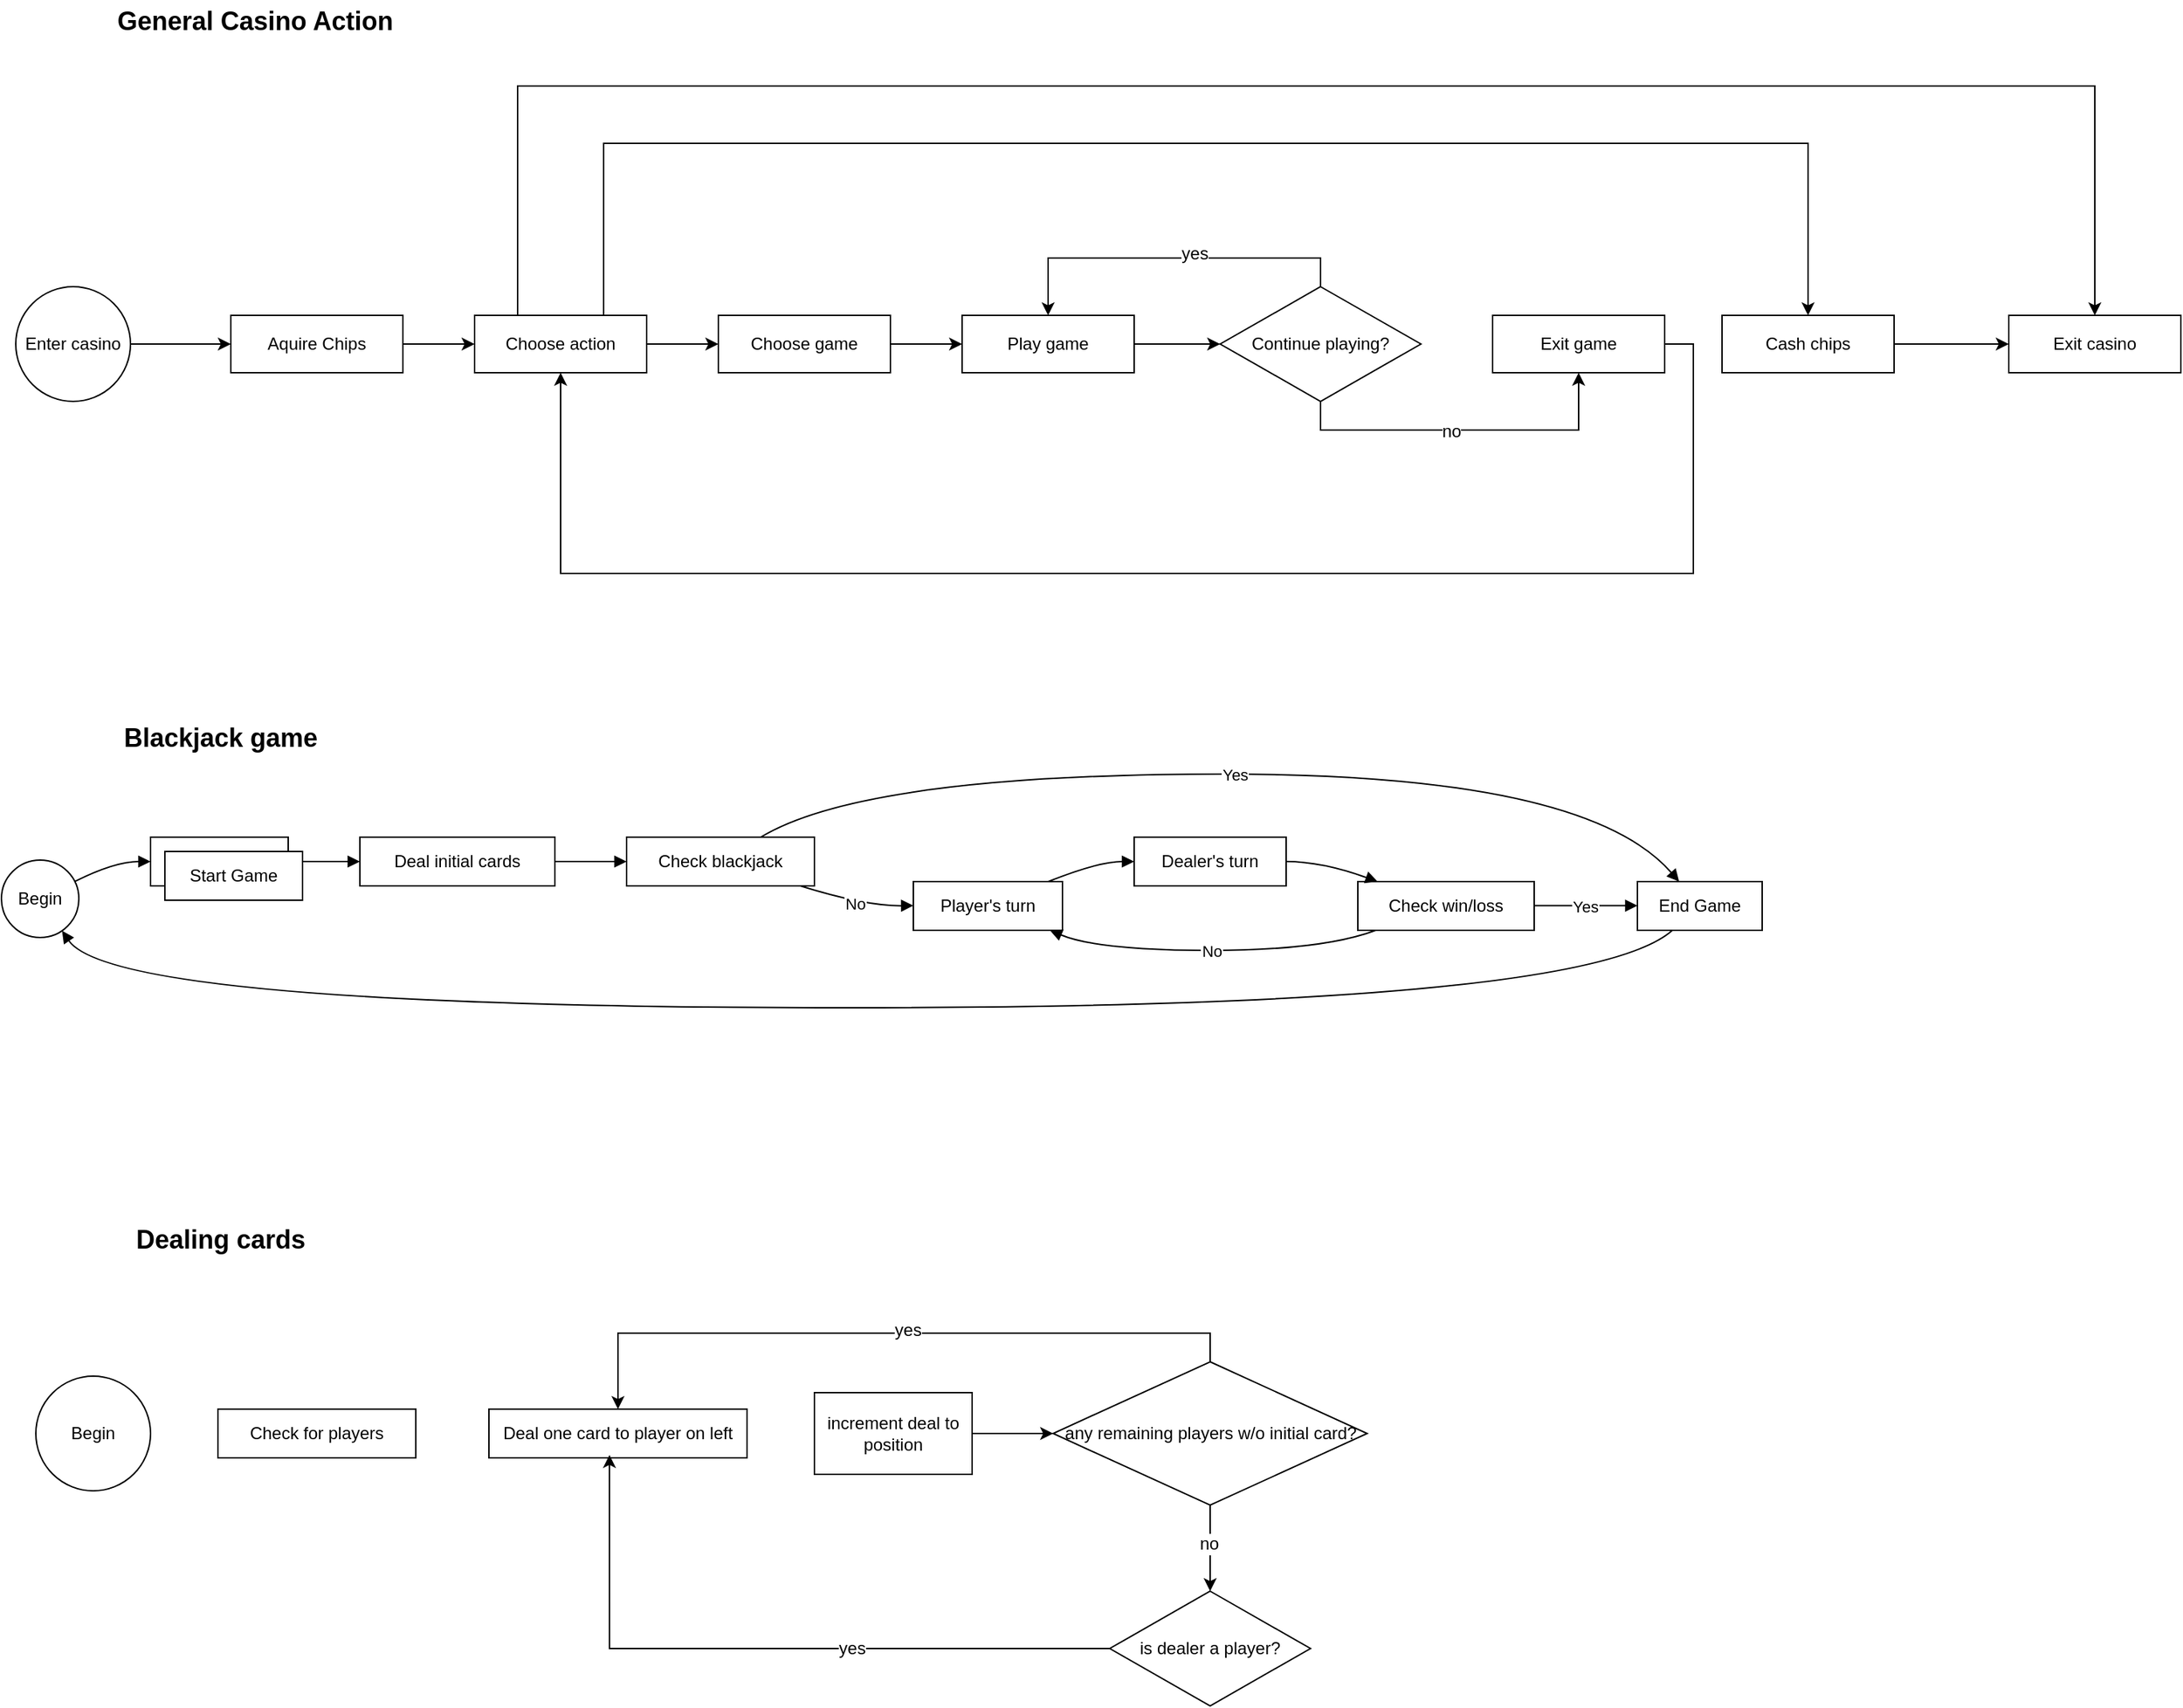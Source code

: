 <mxfile version="22.1.5" type="github">
  <diagram name="Page-1" id="v8-KR8JvQsyaatklAiML">
    <mxGraphModel dx="1434" dy="764" grid="1" gridSize="10" guides="1" tooltips="1" connect="1" arrows="1" fold="1" page="1" pageScale="1" pageWidth="850" pageHeight="1100" math="0" shadow="0">
      <root>
        <mxCell id="0" />
        <mxCell id="1" parent="0" />
        <mxCell id="2" value="Begin" style="ellipse;aspect=fixed;strokeWidth=1;whiteSpace=wrap;" parent="1" vertex="1">
          <mxGeometry y="690" width="54" height="54" as="geometry" />
        </mxCell>
        <mxCell id="3" value="Start Game" style="whiteSpace=wrap;strokeWidth=1;" parent="1" vertex="1">
          <mxGeometry x="104" y="674" width="96" height="34" as="geometry" />
        </mxCell>
        <mxCell id="4" value="Deal initial cards" style="whiteSpace=wrap;strokeWidth=1;" parent="1" vertex="1">
          <mxGeometry x="250" y="674" width="136" height="34" as="geometry" />
        </mxCell>
        <mxCell id="5" value="Check blackjack" style="whiteSpace=wrap;strokeWidth=1;" parent="1" vertex="1">
          <mxGeometry x="436" y="674" width="131" height="34" as="geometry" />
        </mxCell>
        <mxCell id="6" value="Player&#39;s turn" style="whiteSpace=wrap;strokeWidth=1;" parent="1" vertex="1">
          <mxGeometry x="636" y="705" width="104" height="34" as="geometry" />
        </mxCell>
        <mxCell id="7" value="Dealer&#39;s turn" style="whiteSpace=wrap;strokeWidth=1;" parent="1" vertex="1">
          <mxGeometry x="790" y="674" width="106" height="34" as="geometry" />
        </mxCell>
        <mxCell id="8" value="Check win/loss" style="whiteSpace=wrap;strokeWidth=1;" parent="1" vertex="1">
          <mxGeometry x="946" y="705" width="123" height="34" as="geometry" />
        </mxCell>
        <mxCell id="9" value="End Game" style="whiteSpace=wrap;strokeWidth=1;" parent="1" vertex="1">
          <mxGeometry x="1141" y="705" width="87" height="34" as="geometry" />
        </mxCell>
        <mxCell id="10" value="" style="curved=1;startArrow=none;endArrow=block;exitX=1.002;exitY=0.25;entryX=0.001;entryY=0.5;strokeWidth=1;" parent="1" source="2" target="3" edge="1">
          <mxGeometry relative="1" as="geometry">
            <Array as="points">
              <mxPoint x="79" y="691" />
            </Array>
          </mxGeometry>
        </mxCell>
        <mxCell id="11" value="" style="curved=1;startArrow=none;endArrow=block;exitX=1.002;exitY=0.5;entryX=0.001;entryY=0.5;strokeWidth=1;" parent="1" source="3" target="4" edge="1">
          <mxGeometry relative="1" as="geometry">
            <Array as="points" />
          </mxGeometry>
        </mxCell>
        <mxCell id="12" value="" style="curved=1;startArrow=none;endArrow=block;exitX=1.002;exitY=0.5;entryX=0.003;entryY=0.5;strokeWidth=1;" parent="1" source="4" target="5" edge="1">
          <mxGeometry relative="1" as="geometry">
            <Array as="points" />
          </mxGeometry>
        </mxCell>
        <mxCell id="13" value="Yes" style="curved=1;startArrow=none;endArrow=block;exitX=0.714;exitY=0;entryX=0.332;entryY=-0.007;strokeWidth=1;" parent="1" source="5" target="9" edge="1">
          <mxGeometry relative="1" as="geometry">
            <Array as="points">
              <mxPoint x="602" y="630" />
              <mxPoint x="1105" y="630" />
            </Array>
          </mxGeometry>
        </mxCell>
        <mxCell id="14" value="No" style="curved=1;startArrow=none;endArrow=block;exitX=0.925;exitY=1;entryX=0.003;entryY=0.493;strokeWidth=1;" parent="1" source="5" target="6" edge="1">
          <mxGeometry relative="1" as="geometry">
            <Array as="points">
              <mxPoint x="602" y="722" />
            </Array>
          </mxGeometry>
        </mxCell>
        <mxCell id="15" value="" style="curved=1;startArrow=none;endArrow=block;exitX=0.91;exitY=-0.007;entryX=0.001;entryY=0.5;strokeWidth=1;" parent="1" source="6" target="7" edge="1">
          <mxGeometry relative="1" as="geometry">
            <Array as="points">
              <mxPoint x="765" y="691" />
            </Array>
          </mxGeometry>
        </mxCell>
        <mxCell id="16" value="" style="curved=1;startArrow=none;endArrow=block;exitX=0.996;exitY=0.5;entryX=0.107;entryY=-0.007;strokeWidth=1;" parent="1" source="7" target="8" edge="1">
          <mxGeometry relative="1" as="geometry">
            <Array as="points">
              <mxPoint x="921" y="691" />
            </Array>
          </mxGeometry>
        </mxCell>
        <mxCell id="17" value="Yes" style="curved=1;startArrow=none;endArrow=block;exitX=0.994;exitY=0.493;entryX=-0.001;entryY=0.493;strokeWidth=1;" parent="1" source="8" target="9" edge="1">
          <mxGeometry relative="1" as="geometry">
            <Array as="points" />
          </mxGeometry>
        </mxCell>
        <mxCell id="18" value="No" style="curved=1;startArrow=none;endArrow=block;exitX=0.107;exitY=0.993;entryX=0.91;entryY=0.993;strokeWidth=1;" parent="1" source="8" target="6" edge="1">
          <mxGeometry relative="1" as="geometry">
            <Array as="points">
              <mxPoint x="921" y="753" />
              <mxPoint x="765" y="753" />
            </Array>
          </mxGeometry>
        </mxCell>
        <mxCell id="19" value="" style="curved=1;startArrow=none;endArrow=block;exitX=0.283;exitY=0.993;entryX=0.843;entryY=1.001;strokeWidth=1;" parent="1" source="9" target="2" edge="1">
          <mxGeometry relative="1" as="geometry">
            <Array as="points">
              <mxPoint x="1105" y="793" />
              <mxPoint x="79" y="793" />
            </Array>
          </mxGeometry>
        </mxCell>
        <mxCell id="gmbwRz2twySQBHAZEDax-34" style="edgeStyle=orthogonalEdgeStyle;rounded=0;orthogonalLoop=1;jettySize=auto;html=1;exitX=1;exitY=0.5;exitDx=0;exitDy=0;entryX=0;entryY=0.5;entryDx=0;entryDy=0;fontFamily=Helvetica;fontSize=12;fontColor=default;" edge="1" parent="1" source="gmbwRz2twySQBHAZEDax-19" target="gmbwRz2twySQBHAZEDax-20">
          <mxGeometry relative="1" as="geometry" />
        </mxCell>
        <mxCell id="gmbwRz2twySQBHAZEDax-19" value="Enter casino" style="ellipse;whiteSpace=wrap;html=1;" vertex="1" parent="1">
          <mxGeometry x="10" y="290" width="80" height="80" as="geometry" />
        </mxCell>
        <mxCell id="gmbwRz2twySQBHAZEDax-33" style="edgeStyle=orthogonalEdgeStyle;rounded=0;orthogonalLoop=1;jettySize=auto;html=1;exitX=1;exitY=0.5;exitDx=0;exitDy=0;entryX=0;entryY=0.5;entryDx=0;entryDy=0;fontFamily=Helvetica;fontSize=12;fontColor=default;" edge="1" parent="1" source="gmbwRz2twySQBHAZEDax-20" target="gmbwRz2twySQBHAZEDax-44">
          <mxGeometry relative="1" as="geometry">
            <mxPoint x="355" y="330" as="targetPoint" />
          </mxGeometry>
        </mxCell>
        <mxCell id="gmbwRz2twySQBHAZEDax-20" value="Aquire Chips" style="whiteSpace=wrap;html=1;strokeWidth=1;" vertex="1" parent="1">
          <mxGeometry x="160" y="310" width="120" height="40" as="geometry" />
        </mxCell>
        <mxCell id="gmbwRz2twySQBHAZEDax-38" style="edgeStyle=orthogonalEdgeStyle;rounded=0;orthogonalLoop=1;jettySize=auto;html=1;exitX=1;exitY=0.5;exitDx=0;exitDy=0;entryX=0;entryY=0.5;entryDx=0;entryDy=0;fontFamily=Helvetica;fontSize=12;fontColor=default;" edge="1" parent="1" source="gmbwRz2twySQBHAZEDax-21" target="gmbwRz2twySQBHAZEDax-22">
          <mxGeometry relative="1" as="geometry" />
        </mxCell>
        <mxCell id="gmbwRz2twySQBHAZEDax-21" value="Play game" style="whiteSpace=wrap;html=1;strokeWidth=1;" vertex="1" parent="1">
          <mxGeometry x="670" y="310" width="120" height="40" as="geometry" />
        </mxCell>
        <mxCell id="gmbwRz2twySQBHAZEDax-24" style="edgeStyle=orthogonalEdgeStyle;rounded=0;orthogonalLoop=1;jettySize=auto;html=1;exitX=0.5;exitY=0;exitDx=0;exitDy=0;entryX=0.5;entryY=0;entryDx=0;entryDy=0;fontFamily=Helvetica;fontSize=12;fontColor=default;" edge="1" parent="1" source="gmbwRz2twySQBHAZEDax-22" target="gmbwRz2twySQBHAZEDax-21">
          <mxGeometry relative="1" as="geometry" />
        </mxCell>
        <mxCell id="gmbwRz2twySQBHAZEDax-25" value="yes" style="edgeLabel;html=1;align=center;verticalAlign=middle;resizable=0;points=[];fontSize=12;fontFamily=Helvetica;fontColor=default;" vertex="1" connectable="0" parent="gmbwRz2twySQBHAZEDax-24">
          <mxGeometry x="-0.136" y="-3" relative="1" as="geometry">
            <mxPoint as="offset" />
          </mxGeometry>
        </mxCell>
        <mxCell id="gmbwRz2twySQBHAZEDax-30" style="edgeStyle=orthogonalEdgeStyle;rounded=0;orthogonalLoop=1;jettySize=auto;html=1;exitX=0.5;exitY=1;exitDx=0;exitDy=0;entryX=0.5;entryY=1;entryDx=0;entryDy=0;fontFamily=Helvetica;fontSize=12;fontColor=default;" edge="1" parent="1" source="gmbwRz2twySQBHAZEDax-22" target="gmbwRz2twySQBHAZEDax-27">
          <mxGeometry relative="1" as="geometry" />
        </mxCell>
        <mxCell id="gmbwRz2twySQBHAZEDax-31" value="no" style="edgeLabel;html=1;align=center;verticalAlign=middle;resizable=0;points=[];fontSize=12;fontFamily=Helvetica;fontColor=default;" vertex="1" connectable="0" parent="gmbwRz2twySQBHAZEDax-30">
          <mxGeometry x="-0.079" y="-1" relative="1" as="geometry">
            <mxPoint as="offset" />
          </mxGeometry>
        </mxCell>
        <mxCell id="gmbwRz2twySQBHAZEDax-22" value="Continue playing?" style="rhombus;whiteSpace=wrap;html=1;strokeColor=default;strokeWidth=1;align=center;verticalAlign=middle;fontFamily=Helvetica;fontSize=12;fontColor=default;fillColor=default;" vertex="1" parent="1">
          <mxGeometry x="850" y="290" width="140" height="80" as="geometry" />
        </mxCell>
        <mxCell id="gmbwRz2twySQBHAZEDax-36" style="edgeStyle=orthogonalEdgeStyle;rounded=0;orthogonalLoop=1;jettySize=auto;html=1;exitX=0.75;exitY=0;exitDx=0;exitDy=0;entryX=0.5;entryY=0;entryDx=0;entryDy=0;fontFamily=Helvetica;fontSize=12;fontColor=default;" edge="1" parent="1" source="gmbwRz2twySQBHAZEDax-44" target="gmbwRz2twySQBHAZEDax-28">
          <mxGeometry relative="1" as="geometry">
            <mxPoint x="425" y="290" as="sourcePoint" />
            <Array as="points">
              <mxPoint x="420" y="190" />
              <mxPoint x="1260" y="190" />
            </Array>
          </mxGeometry>
        </mxCell>
        <mxCell id="gmbwRz2twySQBHAZEDax-35" style="edgeStyle=orthogonalEdgeStyle;rounded=0;orthogonalLoop=1;jettySize=auto;html=1;exitX=1;exitY=0.5;exitDx=0;exitDy=0;entryX=0.5;entryY=1;entryDx=0;entryDy=0;fontFamily=Helvetica;fontSize=12;fontColor=default;" edge="1" parent="1" source="gmbwRz2twySQBHAZEDax-27" target="gmbwRz2twySQBHAZEDax-44">
          <mxGeometry relative="1" as="geometry">
            <mxPoint x="425" y="370" as="targetPoint" />
            <Array as="points">
              <mxPoint x="1180" y="330" />
              <mxPoint x="1180" y="490" />
              <mxPoint x="390" y="490" />
            </Array>
          </mxGeometry>
        </mxCell>
        <mxCell id="gmbwRz2twySQBHAZEDax-27" value="Exit game" style="whiteSpace=wrap;html=1;strokeWidth=1;" vertex="1" parent="1">
          <mxGeometry x="1040" y="310" width="120" height="40" as="geometry" />
        </mxCell>
        <mxCell id="gmbwRz2twySQBHAZEDax-37" style="edgeStyle=orthogonalEdgeStyle;rounded=0;orthogonalLoop=1;jettySize=auto;html=1;exitX=1;exitY=0.5;exitDx=0;exitDy=0;entryX=0;entryY=0.5;entryDx=0;entryDy=0;fontFamily=Helvetica;fontSize=12;fontColor=default;" edge="1" parent="1" source="gmbwRz2twySQBHAZEDax-28" target="gmbwRz2twySQBHAZEDax-29">
          <mxGeometry relative="1" as="geometry" />
        </mxCell>
        <mxCell id="gmbwRz2twySQBHAZEDax-28" value="Cash chips" style="whiteSpace=wrap;html=1;strokeWidth=1;" vertex="1" parent="1">
          <mxGeometry x="1200" y="310" width="120" height="40" as="geometry" />
        </mxCell>
        <mxCell id="gmbwRz2twySQBHAZEDax-29" value="Exit casino" style="whiteSpace=wrap;html=1;strokeWidth=1;" vertex="1" parent="1">
          <mxGeometry x="1400" y="310" width="120" height="40" as="geometry" />
        </mxCell>
        <mxCell id="gmbwRz2twySQBHAZEDax-39" value="General Casino Action" style="text;html=1;strokeColor=none;fillColor=none;align=center;verticalAlign=middle;whiteSpace=wrap;rounded=0;fontSize=18;fontFamily=Helvetica;fontColor=default;fontStyle=1" vertex="1" parent="1">
          <mxGeometry x="44" y="90" width="266" height="30" as="geometry" />
        </mxCell>
        <mxCell id="gmbwRz2twySQBHAZEDax-40" value="Blackjack game" style="text;html=1;strokeColor=none;fillColor=none;align=center;verticalAlign=middle;whiteSpace=wrap;rounded=0;fontSize=18;fontFamily=Helvetica;fontColor=default;fontStyle=1" vertex="1" parent="1">
          <mxGeometry x="20" y="590" width="266" height="30" as="geometry" />
        </mxCell>
        <mxCell id="gmbwRz2twySQBHAZEDax-41" value="Dealing cards" style="text;html=1;strokeColor=none;fillColor=none;align=center;verticalAlign=middle;whiteSpace=wrap;rounded=0;fontSize=18;fontFamily=Helvetica;fontColor=default;fontStyle=1" vertex="1" parent="1">
          <mxGeometry x="20" y="940" width="266" height="30" as="geometry" />
        </mxCell>
        <mxCell id="gmbwRz2twySQBHAZEDax-42" value="Begin" style="ellipse;whiteSpace=wrap;html=1;strokeColor=default;strokeWidth=1;align=center;verticalAlign=middle;fontFamily=Helvetica;fontSize=12;fontColor=default;fillColor=default;" vertex="1" parent="1">
          <mxGeometry x="24" y="1050" width="80" height="80" as="geometry" />
        </mxCell>
        <mxCell id="gmbwRz2twySQBHAZEDax-47" style="edgeStyle=orthogonalEdgeStyle;rounded=0;orthogonalLoop=1;jettySize=auto;html=1;exitX=1;exitY=0.5;exitDx=0;exitDy=0;entryX=0;entryY=0.5;entryDx=0;entryDy=0;fontFamily=Helvetica;fontSize=12;fontColor=default;" edge="1" parent="1" source="gmbwRz2twySQBHAZEDax-44" target="gmbwRz2twySQBHAZEDax-45">
          <mxGeometry relative="1" as="geometry" />
        </mxCell>
        <mxCell id="gmbwRz2twySQBHAZEDax-48" style="edgeStyle=orthogonalEdgeStyle;rounded=0;orthogonalLoop=1;jettySize=auto;html=1;exitX=0.25;exitY=0;exitDx=0;exitDy=0;entryX=0.5;entryY=0;entryDx=0;entryDy=0;fontFamily=Helvetica;fontSize=12;fontColor=default;" edge="1" parent="1" source="gmbwRz2twySQBHAZEDax-44" target="gmbwRz2twySQBHAZEDax-29">
          <mxGeometry relative="1" as="geometry">
            <Array as="points">
              <mxPoint x="360" y="150" />
              <mxPoint x="1460" y="150" />
            </Array>
          </mxGeometry>
        </mxCell>
        <mxCell id="gmbwRz2twySQBHAZEDax-44" value="Choose action" style="whiteSpace=wrap;html=1;strokeWidth=1;" vertex="1" parent="1">
          <mxGeometry x="330" y="310" width="120" height="40" as="geometry" />
        </mxCell>
        <mxCell id="gmbwRz2twySQBHAZEDax-46" style="edgeStyle=orthogonalEdgeStyle;rounded=0;orthogonalLoop=1;jettySize=auto;html=1;exitX=1;exitY=0.5;exitDx=0;exitDy=0;entryX=0;entryY=0.5;entryDx=0;entryDy=0;fontFamily=Helvetica;fontSize=12;fontColor=default;" edge="1" parent="1" source="gmbwRz2twySQBHAZEDax-45" target="gmbwRz2twySQBHAZEDax-21">
          <mxGeometry relative="1" as="geometry" />
        </mxCell>
        <mxCell id="gmbwRz2twySQBHAZEDax-45" value="Choose game" style="whiteSpace=wrap;html=1;strokeWidth=1;" vertex="1" parent="1">
          <mxGeometry x="500" y="310" width="120" height="40" as="geometry" />
        </mxCell>
        <mxCell id="gmbwRz2twySQBHAZEDax-49" value="Start Game" style="whiteSpace=wrap;strokeWidth=1;" vertex="1" parent="1">
          <mxGeometry x="114" y="684" width="96" height="34" as="geometry" />
        </mxCell>
        <mxCell id="gmbwRz2twySQBHAZEDax-54" style="edgeStyle=orthogonalEdgeStyle;rounded=0;orthogonalLoop=1;jettySize=auto;html=1;exitX=1;exitY=0.5;exitDx=0;exitDy=0;entryX=0;entryY=0.5;entryDx=0;entryDy=0;fontFamily=Helvetica;fontSize=12;fontColor=default;" edge="1" parent="1" source="gmbwRz2twySQBHAZEDax-50" target="gmbwRz2twySQBHAZEDax-53">
          <mxGeometry relative="1" as="geometry" />
        </mxCell>
        <mxCell id="gmbwRz2twySQBHAZEDax-50" value="increment deal to position" style="whiteSpace=wrap;strokeWidth=1;" vertex="1" parent="1">
          <mxGeometry x="567" y="1061.5" width="110" height="57" as="geometry" />
        </mxCell>
        <mxCell id="gmbwRz2twySQBHAZEDax-51" value="Deal one card to player on left" style="whiteSpace=wrap;strokeWidth=1;" vertex="1" parent="1">
          <mxGeometry x="340" y="1073" width="180" height="34" as="geometry" />
        </mxCell>
        <mxCell id="gmbwRz2twySQBHAZEDax-52" value="Check for players" style="whiteSpace=wrap;strokeWidth=1;" vertex="1" parent="1">
          <mxGeometry x="151" y="1073" width="138" height="34" as="geometry" />
        </mxCell>
        <mxCell id="gmbwRz2twySQBHAZEDax-56" style="edgeStyle=orthogonalEdgeStyle;rounded=0;orthogonalLoop=1;jettySize=auto;html=1;exitX=0.5;exitY=0;exitDx=0;exitDy=0;entryX=0.5;entryY=0;entryDx=0;entryDy=0;fontFamily=Helvetica;fontSize=12;fontColor=default;" edge="1" parent="1" source="gmbwRz2twySQBHAZEDax-53" target="gmbwRz2twySQBHAZEDax-51">
          <mxGeometry relative="1" as="geometry" />
        </mxCell>
        <mxCell id="gmbwRz2twySQBHAZEDax-57" value="yes" style="edgeLabel;html=1;align=center;verticalAlign=middle;resizable=0;points=[];fontSize=12;fontFamily=Helvetica;fontColor=default;" vertex="1" connectable="0" parent="gmbwRz2twySQBHAZEDax-56">
          <mxGeometry x="-0.049" y="-2" relative="1" as="geometry">
            <mxPoint as="offset" />
          </mxGeometry>
        </mxCell>
        <mxCell id="gmbwRz2twySQBHAZEDax-58" style="edgeStyle=orthogonalEdgeStyle;rounded=0;orthogonalLoop=1;jettySize=auto;html=1;exitX=0.5;exitY=1;exitDx=0;exitDy=0;entryX=0.5;entryY=0;entryDx=0;entryDy=0;fontFamily=Helvetica;fontSize=12;fontColor=default;" edge="1" parent="1" source="gmbwRz2twySQBHAZEDax-53" target="gmbwRz2twySQBHAZEDax-55">
          <mxGeometry relative="1" as="geometry" />
        </mxCell>
        <mxCell id="gmbwRz2twySQBHAZEDax-59" value="no" style="edgeLabel;html=1;align=center;verticalAlign=middle;resizable=0;points=[];fontSize=12;fontFamily=Helvetica;fontColor=default;" vertex="1" connectable="0" parent="gmbwRz2twySQBHAZEDax-58">
          <mxGeometry x="-0.1" y="-1" relative="1" as="geometry">
            <mxPoint as="offset" />
          </mxGeometry>
        </mxCell>
        <mxCell id="gmbwRz2twySQBHAZEDax-53" value="any remaining players w/o initial card?" style="rhombus;whiteSpace=wrap;html=1;strokeColor=default;strokeWidth=1;align=center;verticalAlign=middle;fontFamily=Helvetica;fontSize=12;fontColor=default;fillColor=default;" vertex="1" parent="1">
          <mxGeometry x="733.5" y="1040" width="219" height="100" as="geometry" />
        </mxCell>
        <mxCell id="gmbwRz2twySQBHAZEDax-55" value="is dealer a player?" style="rhombus;whiteSpace=wrap;html=1;strokeColor=default;strokeWidth=1;align=center;verticalAlign=middle;fontFamily=Helvetica;fontSize=12;fontColor=default;fillColor=default;" vertex="1" parent="1">
          <mxGeometry x="773" y="1200" width="140" height="80" as="geometry" />
        </mxCell>
        <mxCell id="gmbwRz2twySQBHAZEDax-60" style="edgeStyle=orthogonalEdgeStyle;rounded=0;orthogonalLoop=1;jettySize=auto;html=1;exitX=0;exitY=0.5;exitDx=0;exitDy=0;entryX=0.467;entryY=0.941;entryDx=0;entryDy=0;entryPerimeter=0;fontFamily=Helvetica;fontSize=12;fontColor=default;" edge="1" parent="1" source="gmbwRz2twySQBHAZEDax-55" target="gmbwRz2twySQBHAZEDax-51">
          <mxGeometry relative="1" as="geometry" />
        </mxCell>
        <mxCell id="gmbwRz2twySQBHAZEDax-61" value="yes" style="edgeLabel;html=1;align=center;verticalAlign=middle;resizable=0;points=[];fontSize=12;fontFamily=Helvetica;fontColor=default;" vertex="1" connectable="0" parent="gmbwRz2twySQBHAZEDax-60">
          <mxGeometry x="-0.256" relative="1" as="geometry">
            <mxPoint as="offset" />
          </mxGeometry>
        </mxCell>
      </root>
    </mxGraphModel>
  </diagram>
</mxfile>
